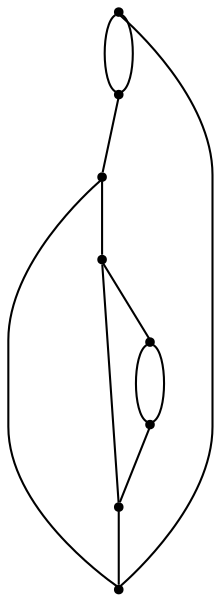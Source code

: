 graph {
  node [shape=point,comment="{\"directed\":false,\"doi\":\"10.1007/3-540-36151-0_6\",\"figure\":\"11 (1)\"}"]

  v0 [pos="661.9583129882812,2014.1666412353513"]
  v1 [pos="549.4583129882812,2014.1666412353513"]
  v2 [pos="526.9583384195964,2014.1666412353516"]
  v3 [pos="594.4583257039388,2014.1666412353516"]
  v4 [pos="481.95832570393884,2014.1666412353513"]
  v5 [pos="459.45831934611004,2014.1666412353516"]
  v6 [pos="369.45832570393884,2014.1666412353516"]
  v7 [pos="414.4583384195964,2014.1666412353513"]

  v0 -- v6 [id="-1",pos="661.9583129882812,2014.1666412353513 639.1916275024414,1996.2707519531248 622.3208109537761,1984.654108683268 623.2916514078777,1954.2082468668618 623.3666737874349,1951.2082417805987 623.3666737874349,1951.2082417805987 623.3666737874349,1951.2082417805987 623.8166809082031,1941.9832865397134 623.8166809082031,1941.9832865397134 623.8166809082031,1941.9832865397134 628.2291412353516,1896.5791066487627 601.9874572753906,1898.7749735514321 565.9916559855144,1897.5082397460938 562.0166778564453,1897.4333445231118 562.0166778564453,1897.4333445231118 562.0166778564453,1897.4333445231118 557.8916549682617,1897.5082397460938 557.8916549682617,1897.5082397460938 557.8916549682617,1897.5082397460938 553.6166508992513,1897.5082397460938 553.6166508992513,1897.5082397460938 553.6166508992513,1897.5082397460938 549.341646830241,1897.583262125651 549.341646830241,1897.583262125651 549.341646830241,1897.583262125651 514.2624855041504,1899.4125366210938 458.31247965494794,1898.7833658854165 425.8166631062826,1912.8083546956377 422.8166580200196,1914.383316040039 422.8166580200196,1914.383316040039 422.8166580200196,1914.383316040039 419.89164352417,1916.033299763997 419.89164352417,1916.033299763997 419.89164352417,1916.033299763997 394.82081731160486,1930.9707641601562 379.2666435241699,1985.7083638509114 369.45832570393884,2014.1666412353516"]
  v6 -- v0 [id="-2",pos="369.45832570393884,2014.1666412353516 324.566650390625,2014.0583038330076 324.566650390625,2014.0583038330076 324.566650390625,2014.0583038330076 324.5666821797689,1879.0583292643228 324.5666821797689,1879.0583292643228 324.5666821797689,1879.0583292643228 707.0667266845703,1879.0583292643228 707.0667266845703,1879.0583292643228 707.0667266845703,1879.0583292643228 707.0667266845703,2014.0583038330076 707.0667266845703,2014.0583038330076 707.0667266845703,2014.0583038330076 661.9583129882812,2014.1666412353513 661.9583129882812,2014.1666412353513 661.9583129882812,2014.1666412353513"]
  v5 -- v4 [id="-6",pos="459.45831934611004,2014.1666412353516 481.95832570393884,2014.1666412353513 481.95832570393884,2014.1666412353513 481.95832570393884,2014.1666412353513"]
  v1 -- v5 [id="-7",pos="549.4583129882812,2014.1666412353513 554.7749837239584,1999.316660563151 564.4041061401367,1976.9290924072266 563.8916015625,1963.208262125651 563.5166168212891,1961.4083607991533 563.5166168212891,1961.4083607991533 563.5166168212891,1961.4083607991533 562.8416061401367,1959.9833170572915 562.8416061401367,1959.9833170572915 562.8416061401367,1959.9833170572915 562.0166142781576,1958.7833404541016 562.0166142781576,1958.7833404541016 562.0166142781576,1958.7833404541016 559.7291310628256,1956.4458211263018 556.316630045573,1956.0916900634766 553.2416025797527,1955.7833353678384 551.1416117350261,1955.7083129882812 551.1416117350261,1955.7083129882812 551.1416117350261,1955.7083129882812 548.8916397094727,1955.7083129882812 548.8916397094727,1955.7083129882812 548.8916397094727,1955.7083129882812 543.2249704996746,1955.958302815755 538.0083084106445,1956.5333048502603 532.3916117350261,1957.2832743326821 529.3166160583496,1957.7332814534502 529.3166160583496,1957.7332814534502 529.3166160583496,1957.7332814534502 526.1666297912598,1958.1832885742188 526.1666297912598,1958.1832885742188 526.1666297912598,1958.1832885742188 519.8666254679363,1959.2333475748696 519.8666254679363,1959.2333475748696 519.8666254679363,1959.2333475748696 474.26662445068365,1967.591603597005 472.9916254679362,1967.508316040039 459.45831934611004,2014.1666412353516"]
  v2 -- v4 [id="-11",pos="526.9583384195964,2014.1666412353516 531.2291463216146,2000.9333292643228 554.5541127522787,1971.3916778564453 524.0666389465332,1981.3583374023435 521.7416445414226,1981.958262125651 521.7416445414226,1981.958262125651 521.7416445414226,1981.958262125651 519.3416277567546,1982.633336385091 519.3416277567546,1982.633336385091 519.3416277567546,1982.633336385091 496.93330128987634,1990.1457468668618 487.5832875569662,1986.899948120117 481.95832570393884,2014.1666412353513"]
  v3 -- v0 [id="-13",pos="594.4583257039388,2014.1666412353516 661.9583129882812,2014.1666412353513 661.9583129882812,2014.1666412353513 661.9583129882812,2014.1666412353513"]
  v1 -- v3 [id="-14",pos="549.4583129882812,2014.1666412353513 594.4583257039388,2014.1666412353516 594.4583257039388,2014.1666412353516 594.4583257039388,2014.1666412353516"]
  v2 -- v1 [id="-16",pos="526.9583384195964,2014.1666412353516 549.4583129882812,2014.1666412353513 549.4583129882812,2014.1666412353513 549.4583129882812,2014.1666412353513"]
  v4 -- v2 [id="-19",pos="481.95832570393884,2014.1666412353513 526.9583384195964,2014.1666412353516 526.9583384195964,2014.1666412353516 526.9583384195964,2014.1666412353516"]
  v6 -- v7 [id="-22",pos="369.45832570393884,2014.1666412353516 414.4583384195964,2014.1666412353513 414.4583384195964,2014.1666412353513 414.4583384195964,2014.1666412353513"]
  v7 -- v5 [id="-23",pos="414.4583384195964,2014.1666412353513 459.45831934611004,2014.1666412353516 459.45831934611004,2014.1666412353516 459.45831934611004,2014.1666412353516"]
  v7 -- v3 [id="-28",pos="414.4583384195964,2014.1666412353513 430.2374521891276,2005.1750183105466 450.77912012736004,1996.5457916259763 454.46662902832037,1979.4082641601562 455.36661148071295,1975.2082824707031 455.36661148071295,1975.2082824707031 455.36661148071295,1975.2082824707031 455.74162801106775,1973.033269246419 455.74162801106775,1973.033269246419 455.74162801106775,1973.033269246419 457.962449391683,1945.662434895833 471.64576848347986,1945.462417602539 494.7416305541993,1939.958318074544 497.8165944417318,1939.3582661946612 497.8165944417318,1939.3582661946612 497.8165944417318,1939.3582661946612 500.9666124979655,1938.758341471354 500.9666124979655,1938.758341471354 500.9666124979655,1938.758341471354 504.26661173502606,1938.083267211914 504.26661173502606,1938.083267211914 504.26661173502606,1938.083267211914 588.0749384562175,1922.6875305175781 583.3833058675131,1930.704116821289 594.4583257039388,2014.1666412353516"]
}
